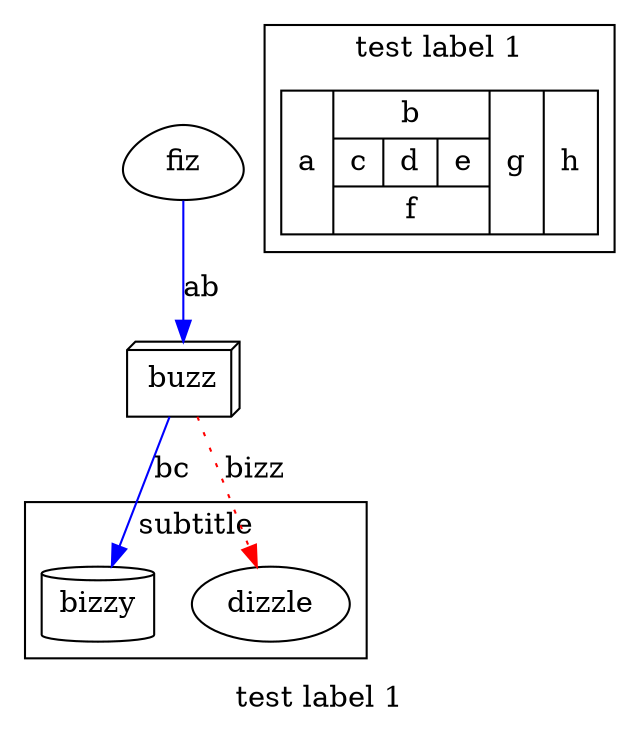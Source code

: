 strict digraph graphname {
    // This attribute applies to the graph itself
    size="500,500";
    label="test label 1";

    // The label attribute can be used to change the label of a node
    a [label="fiz", shape=egg];
    // Here, the node shape is changed.
    b [shape=box3d, label="buzz"];
    // These edges both have different line properties
    a -> b -> c [color=blue];
    a -> b [label="ab"];
    b -> c [label="bc"];
    b -> d [style=dotted, color=red, label="bizz"];
    // [style=invis] hides a node.
    subgraph cluster_bidiz {
        rank = same; c; d;
        label="subtitle";
        c [label="bizzy", shape=cylinder];
        d [label="dizzle"];
    }
    subgraph cluster_structs {
        1 [label="a |{ b |{c| d|e}| f}| g | h",shape="record"];
    }
}
